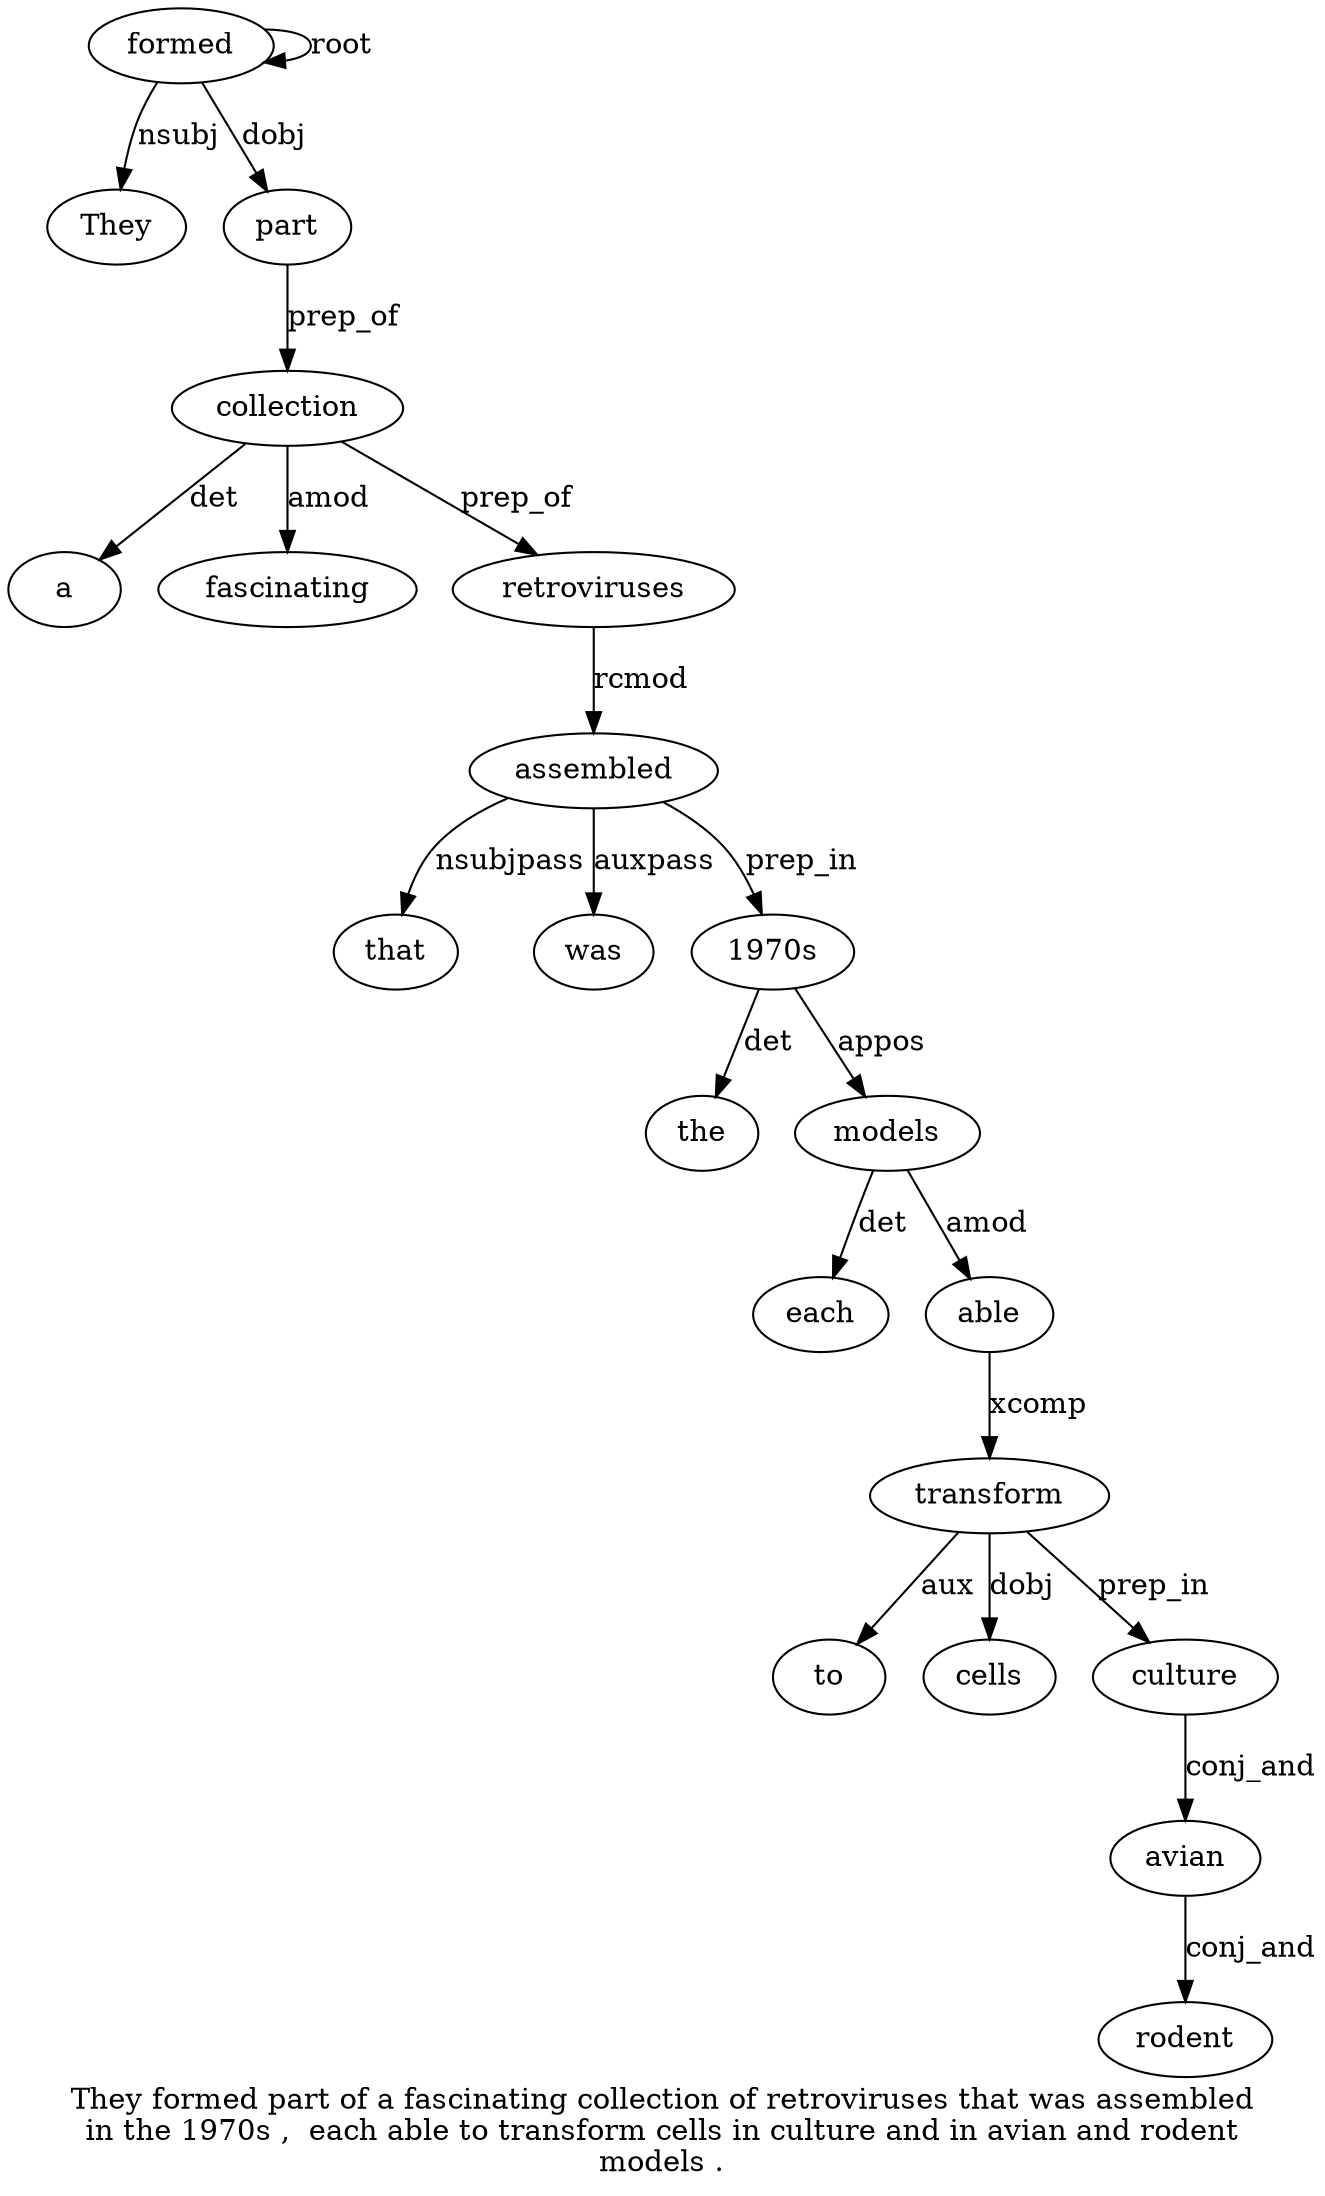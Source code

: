 digraph "They formed part of a fascinating collection of retroviruses that was assembled in the 1970s ,  each able to transform cells in culture and in avian and rodent models ." {
label="They formed part of a fascinating collection of retroviruses that was assembled
in the 1970s ,  each able to transform cells in culture and in avian and rodent
models .";
formed2 [style=filled, fillcolor=white, label=formed];
They1 [style=filled, fillcolor=white, label=They];
formed2 -> They1  [label=nsubj];
formed2 -> formed2  [label=root];
part3 [style=filled, fillcolor=white, label=part];
formed2 -> part3  [label=dobj];
collection7 [style=filled, fillcolor=white, label=collection];
a5 [style=filled, fillcolor=white, label=a];
collection7 -> a5  [label=det];
fascinating6 [style=filled, fillcolor=white, label=fascinating];
collection7 -> fascinating6  [label=amod];
part3 -> collection7  [label=prep_of];
retroviruses9 [style=filled, fillcolor=white, label=retroviruses];
collection7 -> retroviruses9  [label=prep_of];
assembled12 [style=filled, fillcolor=white, label=assembled];
that10 [style=filled, fillcolor=white, label=that];
assembled12 -> that10  [label=nsubjpass];
was11 [style=filled, fillcolor=white, label=was];
assembled12 -> was11  [label=auxpass];
retroviruses9 -> assembled12  [label=rcmod];
"1970s15" [style=filled, fillcolor=white, label="1970s"];
the14 [style=filled, fillcolor=white, label=the];
"1970s15" -> the14  [label=det];
assembled12 -> "1970s15"  [label=prep_in];
models29 [style=filled, fillcolor=white, label=models];
each17 [style=filled, fillcolor=white, label=each];
models29 -> each17  [label=det];
able18 [style=filled, fillcolor=white, label=able];
models29 -> able18  [label=amod];
transform20 [style=filled, fillcolor=white, label=transform];
to19 [style=filled, fillcolor=white, label=to];
transform20 -> to19  [label=aux];
able18 -> transform20  [label=xcomp];
cells21 [style=filled, fillcolor=white, label=cells];
transform20 -> cells21  [label=dobj];
culture23 [style=filled, fillcolor=white, label=culture];
transform20 -> culture23  [label=prep_in];
avian26 [style=filled, fillcolor=white, label=avian];
culture23 -> avian26  [label=conj_and];
rodent28 [style=filled, fillcolor=white, label=rodent];
avian26 -> rodent28  [label=conj_and];
"1970s15" -> models29  [label=appos];
}
